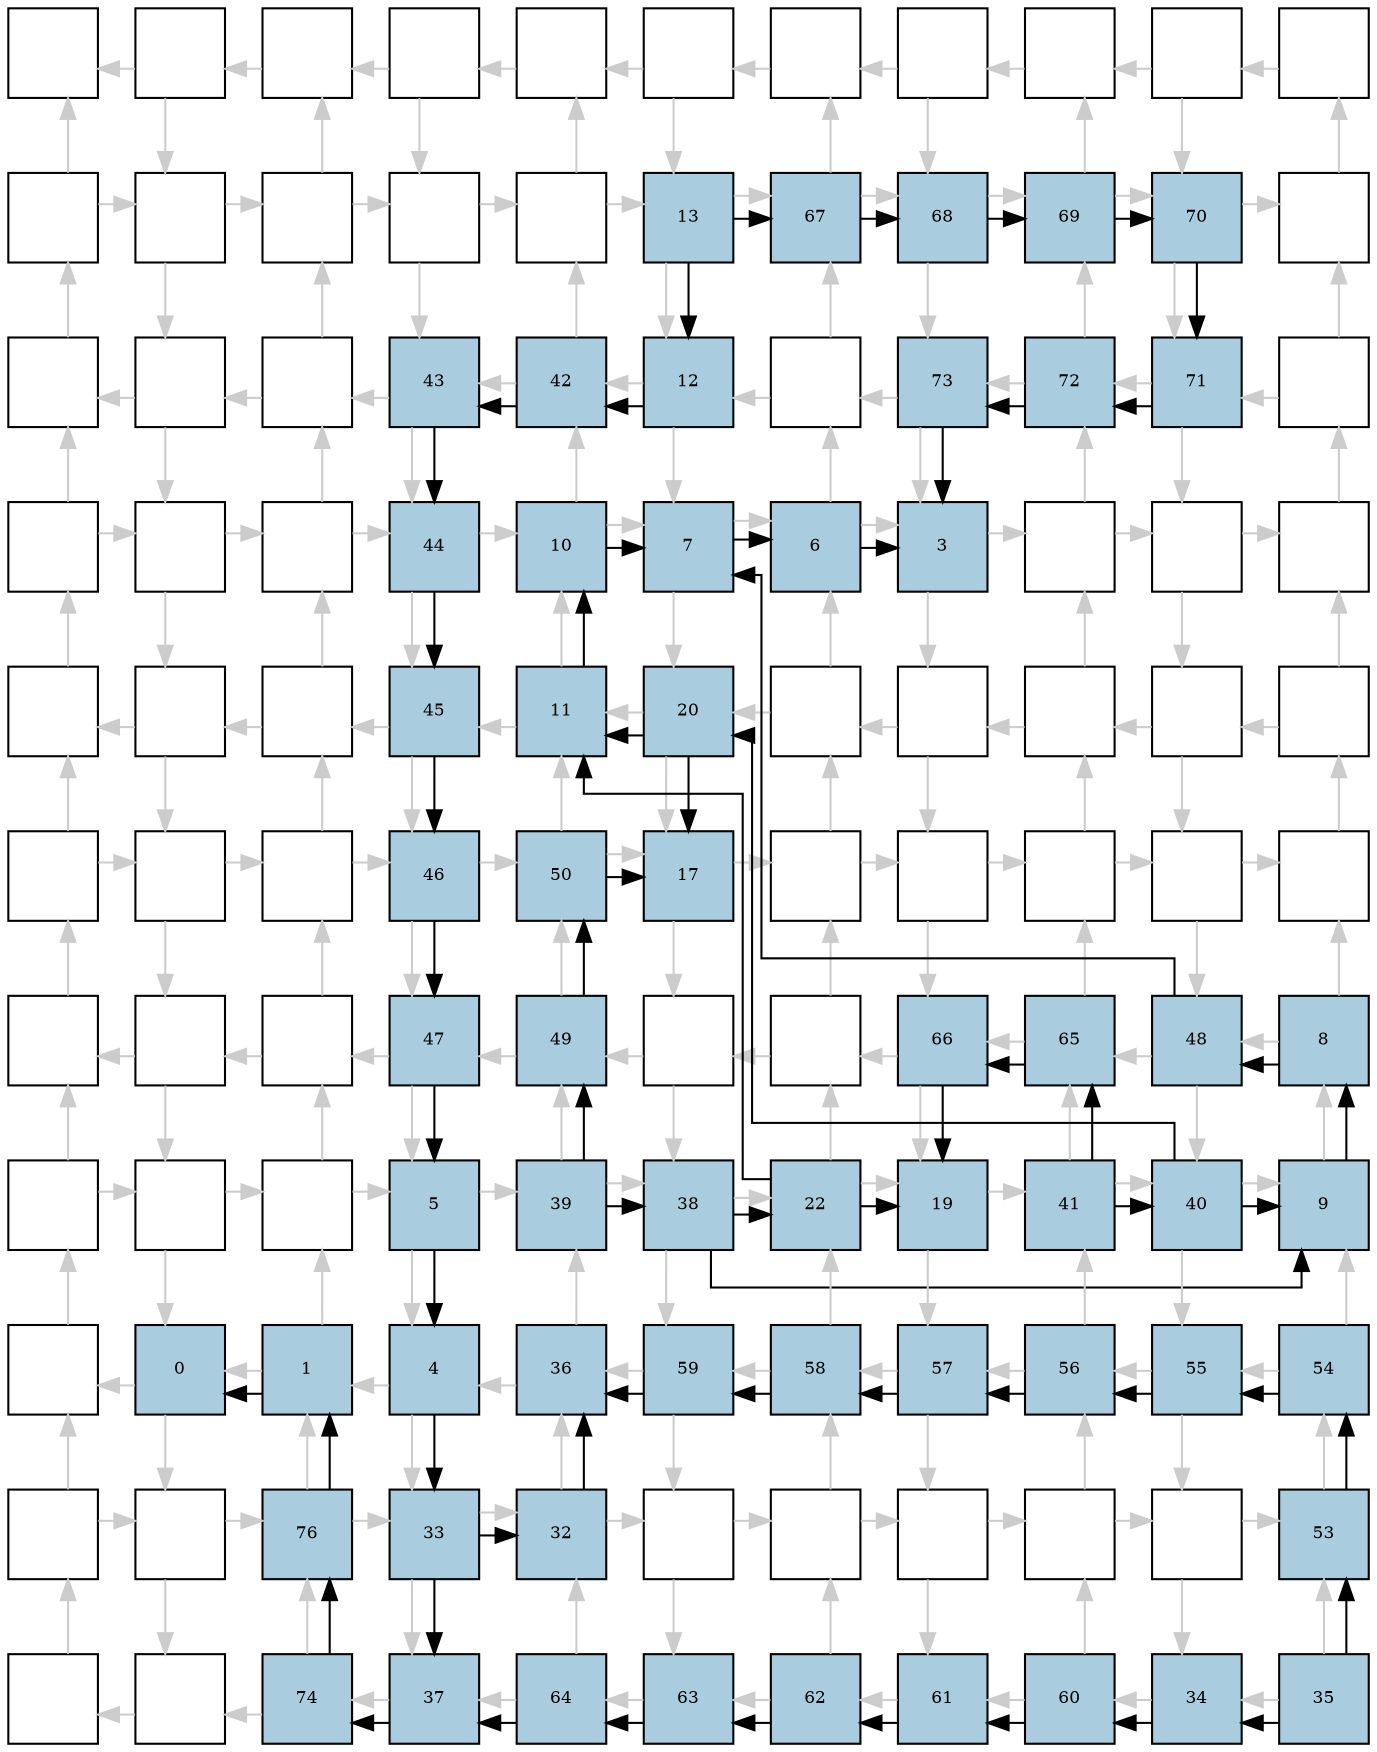 digraph layout{
rankdir=TB; 

splines=ortho; 

node [style=filled shape=square fixedsize=true width=0.6];
0[label="", fontsize=8, fillcolor="#ffffff"];
1[label="", fontsize=8, fillcolor="#ffffff"];
2[label="", fontsize=8, fillcolor="#ffffff"];
3[label="", fontsize=8, fillcolor="#ffffff"];
4[label="", fontsize=8, fillcolor="#ffffff"];
5[label="", fontsize=8, fillcolor="#ffffff"];
6[label="", fontsize=8, fillcolor="#ffffff"];
7[label="", fontsize=8, fillcolor="#ffffff"];
8[label="", fontsize=8, fillcolor="#ffffff"];
9[label="", fontsize=8, fillcolor="#ffffff"];
10[label="", fontsize=8, fillcolor="#ffffff"];
11[label="", fontsize=8, fillcolor="#ffffff"];
12[label="", fontsize=8, fillcolor="#ffffff"];
13[label="", fontsize=8, fillcolor="#ffffff"];
14[label="", fontsize=8, fillcolor="#ffffff"];
15[label="", fontsize=8, fillcolor="#ffffff"];
16[label="13", fontsize=8, fillcolor="#a9ccde"];
17[label="67", fontsize=8, fillcolor="#a9ccde"];
18[label="68", fontsize=8, fillcolor="#a9ccde"];
19[label="69", fontsize=8, fillcolor="#a9ccde"];
20[label="70", fontsize=8, fillcolor="#a9ccde"];
21[label="", fontsize=8, fillcolor="#ffffff"];
22[label="", fontsize=8, fillcolor="#ffffff"];
23[label="", fontsize=8, fillcolor="#ffffff"];
24[label="", fontsize=8, fillcolor="#ffffff"];
25[label="43", fontsize=8, fillcolor="#a9ccde"];
26[label="42", fontsize=8, fillcolor="#a9ccde"];
27[label="12", fontsize=8, fillcolor="#a9ccde"];
28[label="", fontsize=8, fillcolor="#ffffff"];
29[label="73", fontsize=8, fillcolor="#a9ccde"];
30[label="72", fontsize=8, fillcolor="#a9ccde"];
31[label="71", fontsize=8, fillcolor="#a9ccde"];
32[label="", fontsize=8, fillcolor="#ffffff"];
33[label="", fontsize=8, fillcolor="#ffffff"];
34[label="", fontsize=8, fillcolor="#ffffff"];
35[label="", fontsize=8, fillcolor="#ffffff"];
36[label="44", fontsize=8, fillcolor="#a9ccde"];
37[label="10", fontsize=8, fillcolor="#a9ccde"];
38[label="7", fontsize=8, fillcolor="#a9ccde"];
39[label="6", fontsize=8, fillcolor="#a9ccde"];
40[label="3", fontsize=8, fillcolor="#a9ccde"];
41[label="", fontsize=8, fillcolor="#ffffff"];
42[label="", fontsize=8, fillcolor="#ffffff"];
43[label="", fontsize=8, fillcolor="#ffffff"];
44[label="", fontsize=8, fillcolor="#ffffff"];
45[label="", fontsize=8, fillcolor="#ffffff"];
46[label="", fontsize=8, fillcolor="#ffffff"];
47[label="45", fontsize=8, fillcolor="#a9ccde"];
48[label="11", fontsize=8, fillcolor="#a9ccde"];
49[label="20", fontsize=8, fillcolor="#a9ccde"];
50[label="", fontsize=8, fillcolor="#ffffff"];
51[label="", fontsize=8, fillcolor="#ffffff"];
52[label="", fontsize=8, fillcolor="#ffffff"];
53[label="", fontsize=8, fillcolor="#ffffff"];
54[label="", fontsize=8, fillcolor="#ffffff"];
55[label="", fontsize=8, fillcolor="#ffffff"];
56[label="", fontsize=8, fillcolor="#ffffff"];
57[label="", fontsize=8, fillcolor="#ffffff"];
58[label="46", fontsize=8, fillcolor="#a9ccde"];
59[label="50", fontsize=8, fillcolor="#a9ccde"];
60[label="17", fontsize=8, fillcolor="#a9ccde"];
61[label="", fontsize=8, fillcolor="#ffffff"];
62[label="", fontsize=8, fillcolor="#ffffff"];
63[label="", fontsize=8, fillcolor="#ffffff"];
64[label="", fontsize=8, fillcolor="#ffffff"];
65[label="", fontsize=8, fillcolor="#ffffff"];
66[label="", fontsize=8, fillcolor="#ffffff"];
67[label="", fontsize=8, fillcolor="#ffffff"];
68[label="", fontsize=8, fillcolor="#ffffff"];
69[label="47", fontsize=8, fillcolor="#a9ccde"];
70[label="49", fontsize=8, fillcolor="#a9ccde"];
71[label="", fontsize=8, fillcolor="#ffffff"];
72[label="", fontsize=8, fillcolor="#ffffff"];
73[label="66", fontsize=8, fillcolor="#a9ccde"];
74[label="65", fontsize=8, fillcolor="#a9ccde"];
75[label="48", fontsize=8, fillcolor="#a9ccde"];
76[label="8", fontsize=8, fillcolor="#a9ccde"];
77[label="", fontsize=8, fillcolor="#ffffff"];
78[label="", fontsize=8, fillcolor="#ffffff"];
79[label="", fontsize=8, fillcolor="#ffffff"];
80[label="5", fontsize=8, fillcolor="#a9ccde"];
81[label="39", fontsize=8, fillcolor="#a9ccde"];
82[label="38", fontsize=8, fillcolor="#a9ccde"];
83[label="22", fontsize=8, fillcolor="#a9ccde"];
84[label="19", fontsize=8, fillcolor="#a9ccde"];
85[label="41", fontsize=8, fillcolor="#a9ccde"];
86[label="40", fontsize=8, fillcolor="#a9ccde"];
87[label="9", fontsize=8, fillcolor="#a9ccde"];
88[label="", fontsize=8, fillcolor="#ffffff"];
89[label="0", fontsize=8, fillcolor="#a9ccde"];
90[label="1", fontsize=8, fillcolor="#a9ccde"];
91[label="4", fontsize=8, fillcolor="#a9ccde"];
92[label="36", fontsize=8, fillcolor="#a9ccde"];
93[label="59", fontsize=8, fillcolor="#a9ccde"];
94[label="58", fontsize=8, fillcolor="#a9ccde"];
95[label="57", fontsize=8, fillcolor="#a9ccde"];
96[label="56", fontsize=8, fillcolor="#a9ccde"];
97[label="55", fontsize=8, fillcolor="#a9ccde"];
98[label="54", fontsize=8, fillcolor="#a9ccde"];
99[label="", fontsize=8, fillcolor="#ffffff"];
100[label="", fontsize=8, fillcolor="#ffffff"];
101[label="76", fontsize=8, fillcolor="#a9ccde"];
102[label="33", fontsize=8, fillcolor="#a9ccde"];
103[label="32", fontsize=8, fillcolor="#a9ccde"];
104[label="", fontsize=8, fillcolor="#ffffff"];
105[label="", fontsize=8, fillcolor="#ffffff"];
106[label="", fontsize=8, fillcolor="#ffffff"];
107[label="", fontsize=8, fillcolor="#ffffff"];
108[label="", fontsize=8, fillcolor="#ffffff"];
109[label="53", fontsize=8, fillcolor="#a9ccde"];
110[label="", fontsize=8, fillcolor="#ffffff"];
111[label="", fontsize=8, fillcolor="#ffffff"];
112[label="74", fontsize=8, fillcolor="#a9ccde"];
113[label="37", fontsize=8, fillcolor="#a9ccde"];
114[label="64", fontsize=8, fillcolor="#a9ccde"];
115[label="63", fontsize=8, fillcolor="#a9ccde"];
116[label="62", fontsize=8, fillcolor="#a9ccde"];
117[label="61", fontsize=8, fillcolor="#a9ccde"];
118[label="60", fontsize=8, fillcolor="#a9ccde"];
119[label="34", fontsize=8, fillcolor="#a9ccde"];
120[label="35", fontsize=8, fillcolor="#a9ccde"];
edge [constraint=false, style=vis];
1 -> 0 [color="#cccccc"];
1 -> 12 [color="#cccccc"];
2 -> 1 [color="#cccccc"];
3 -> 2 [color="#cccccc"];
3 -> 14 [color="#cccccc"];
4 -> 3 [color="#cccccc"];
5 -> 4 [color="#cccccc"];
5 -> 16 [color="#cccccc"];
6 -> 5 [color="#cccccc"];
7 -> 6 [color="#cccccc"];
7 -> 18 [color="#cccccc"];
8 -> 7 [color="#cccccc"];
9 -> 8 [color="#cccccc"];
9 -> 20 [color="#cccccc"];
10 -> 9 [color="#cccccc"];
11 -> 12 [color="#cccccc"];
11 -> 0 [color="#cccccc"];
12 -> 23 [color="#cccccc"];
12 -> 13 [color="#cccccc"];
13 -> 14 [color="#cccccc"];
13 -> 2 [color="#cccccc"];
14 -> 25 [color="#cccccc"];
14 -> 15 [color="#cccccc"];
15 -> 16 [color="#cccccc"];
15 -> 4 [color="#cccccc"];
16 -> 27 [color="#cccccc"];
16 -> 17 [color="#cccccc"];
17 -> 18 [color="#cccccc"];
17 -> 6 [color="#cccccc"];
18 -> 29 [color="#cccccc"];
18 -> 19 [color="#cccccc"];
19 -> 20 [color="#cccccc"];
19 -> 8 [color="#cccccc"];
20 -> 31 [color="#cccccc"];
20 -> 21 [color="#cccccc"];
21 -> 10 [color="#cccccc"];
22 -> 11 [color="#cccccc"];
23 -> 22 [color="#cccccc"];
23 -> 34 [color="#cccccc"];
24 -> 13 [color="#cccccc"];
24 -> 23 [color="#cccccc"];
25 -> 24 [color="#cccccc"];
25 -> 36 [color="#cccccc"];
26 -> 15 [color="#cccccc"];
26 -> 25 [color="#cccccc"];
27 -> 26 [color="#cccccc"];
27 -> 38 [color="#cccccc"];
28 -> 17 [color="#cccccc"];
28 -> 27 [color="#cccccc"];
29 -> 28 [color="#cccccc"];
29 -> 40 [color="#cccccc"];
30 -> 19 [color="#cccccc"];
30 -> 29 [color="#cccccc"];
31 -> 30 [color="#cccccc"];
31 -> 42 [color="#cccccc"];
32 -> 21 [color="#cccccc"];
32 -> 31 [color="#cccccc"];
33 -> 34 [color="#cccccc"];
33 -> 22 [color="#cccccc"];
34 -> 45 [color="#cccccc"];
34 -> 35 [color="#cccccc"];
35 -> 36 [color="#cccccc"];
35 -> 24 [color="#cccccc"];
36 -> 47 [color="#cccccc"];
36 -> 37 [color="#cccccc"];
37 -> 38 [color="#cccccc"];
37 -> 26 [color="#cccccc"];
38 -> 49 [color="#cccccc"];
38 -> 39 [color="#cccccc"];
39 -> 40 [color="#cccccc"];
39 -> 28 [color="#cccccc"];
40 -> 51 [color="#cccccc"];
40 -> 41 [color="#cccccc"];
41 -> 42 [color="#cccccc"];
41 -> 30 [color="#cccccc"];
42 -> 53 [color="#cccccc"];
42 -> 43 [color="#cccccc"];
43 -> 32 [color="#cccccc"];
44 -> 33 [color="#cccccc"];
45 -> 44 [color="#cccccc"];
45 -> 56 [color="#cccccc"];
46 -> 35 [color="#cccccc"];
46 -> 45 [color="#cccccc"];
47 -> 46 [color="#cccccc"];
47 -> 58 [color="#cccccc"];
48 -> 37 [color="#cccccc"];
48 -> 47 [color="#cccccc"];
49 -> 48 [color="#cccccc"];
49 -> 60 [color="#cccccc"];
50 -> 39 [color="#cccccc"];
50 -> 49 [color="#cccccc"];
51 -> 50 [color="#cccccc"];
51 -> 62 [color="#cccccc"];
52 -> 41 [color="#cccccc"];
52 -> 51 [color="#cccccc"];
53 -> 52 [color="#cccccc"];
53 -> 64 [color="#cccccc"];
54 -> 43 [color="#cccccc"];
54 -> 53 [color="#cccccc"];
55 -> 56 [color="#cccccc"];
55 -> 44 [color="#cccccc"];
56 -> 67 [color="#cccccc"];
56 -> 57 [color="#cccccc"];
57 -> 58 [color="#cccccc"];
57 -> 46 [color="#cccccc"];
58 -> 69 [color="#cccccc"];
58 -> 59 [color="#cccccc"];
59 -> 60 [color="#cccccc"];
59 -> 48 [color="#cccccc"];
60 -> 71 [color="#cccccc"];
60 -> 61 [color="#cccccc"];
61 -> 62 [color="#cccccc"];
61 -> 50 [color="#cccccc"];
62 -> 73 [color="#cccccc"];
62 -> 63 [color="#cccccc"];
63 -> 64 [color="#cccccc"];
63 -> 52 [color="#cccccc"];
64 -> 75 [color="#cccccc"];
64 -> 65 [color="#cccccc"];
65 -> 54 [color="#cccccc"];
66 -> 55 [color="#cccccc"];
67 -> 66 [color="#cccccc"];
67 -> 78 [color="#cccccc"];
68 -> 57 [color="#cccccc"];
68 -> 67 [color="#cccccc"];
69 -> 68 [color="#cccccc"];
69 -> 80 [color="#cccccc"];
70 -> 59 [color="#cccccc"];
70 -> 69 [color="#cccccc"];
71 -> 70 [color="#cccccc"];
71 -> 82 [color="#cccccc"];
72 -> 61 [color="#cccccc"];
72 -> 71 [color="#cccccc"];
73 -> 72 [color="#cccccc"];
73 -> 84 [color="#cccccc"];
74 -> 63 [color="#cccccc"];
74 -> 73 [color="#cccccc"];
75 -> 74 [color="#cccccc"];
75 -> 86 [color="#cccccc"];
76 -> 65 [color="#cccccc"];
76 -> 75 [color="#cccccc"];
77 -> 78 [color="#cccccc"];
77 -> 66 [color="#cccccc"];
78 -> 89 [color="#cccccc"];
78 -> 79 [color="#cccccc"];
79 -> 80 [color="#cccccc"];
79 -> 68 [color="#cccccc"];
80 -> 91 [color="#cccccc"];
80 -> 81 [color="#cccccc"];
81 -> 82 [color="#cccccc"];
81 -> 70 [color="#cccccc"];
82 -> 93 [color="#cccccc"];
82 -> 83 [color="#cccccc"];
83 -> 84 [color="#cccccc"];
83 -> 72 [color="#cccccc"];
84 -> 95 [color="#cccccc"];
84 -> 85 [color="#cccccc"];
85 -> 86 [color="#cccccc"];
85 -> 74 [color="#cccccc"];
86 -> 97 [color="#cccccc"];
86 -> 87 [color="#cccccc"];
87 -> 76 [color="#cccccc"];
88 -> 77 [color="#cccccc"];
89 -> 88 [color="#cccccc"];
89 -> 100 [color="#cccccc"];
90 -> 79 [color="#cccccc"];
90 -> 89 [color="#cccccc"];
91 -> 90 [color="#cccccc"];
91 -> 102 [color="#cccccc"];
92 -> 81 [color="#cccccc"];
92 -> 91 [color="#cccccc"];
93 -> 92 [color="#cccccc"];
93 -> 104 [color="#cccccc"];
94 -> 83 [color="#cccccc"];
94 -> 93 [color="#cccccc"];
95 -> 94 [color="#cccccc"];
95 -> 106 [color="#cccccc"];
96 -> 85 [color="#cccccc"];
96 -> 95 [color="#cccccc"];
97 -> 96 [color="#cccccc"];
97 -> 108 [color="#cccccc"];
98 -> 87 [color="#cccccc"];
98 -> 97 [color="#cccccc"];
99 -> 100 [color="#cccccc"];
99 -> 88 [color="#cccccc"];
100 -> 111 [color="#cccccc"];
100 -> 101 [color="#cccccc"];
101 -> 102 [color="#cccccc"];
101 -> 90 [color="#cccccc"];
102 -> 113 [color="#cccccc"];
102 -> 103 [color="#cccccc"];
103 -> 104 [color="#cccccc"];
103 -> 92 [color="#cccccc"];
104 -> 115 [color="#cccccc"];
104 -> 105 [color="#cccccc"];
105 -> 106 [color="#cccccc"];
105 -> 94 [color="#cccccc"];
106 -> 117 [color="#cccccc"];
106 -> 107 [color="#cccccc"];
107 -> 108 [color="#cccccc"];
107 -> 96 [color="#cccccc"];
108 -> 119 [color="#cccccc"];
108 -> 109 [color="#cccccc"];
109 -> 98 [color="#cccccc"];
110 -> 99 [color="#cccccc"];
111 -> 110 [color="#cccccc"];
112 -> 101 [color="#cccccc"];
112 -> 111 [color="#cccccc"];
113 -> 112 [color="#cccccc"];
114 -> 103 [color="#cccccc"];
114 -> 113 [color="#cccccc"];
115 -> 114 [color="#cccccc"];
116 -> 105 [color="#cccccc"];
116 -> 115 [color="#cccccc"];
117 -> 116 [color="#cccccc"];
118 -> 107 [color="#cccccc"];
118 -> 117 [color="#cccccc"];
119 -> 118 [color="#cccccc"];
120 -> 109 [color="#cccccc"];
120 -> 119 [color="#cccccc"];
27 -> 26;
26 -> 25;
25 -> 36;
36 -> 47;
47 -> 58;
58 -> 69;
69 -> 80;
49 -> 48;
83 -> 48;
76 -> 75;
75 -> 38;
37 -> 38;
120 -> 119;
102 -> 103;
91 -> 102;
86 -> 49;
48 -> 37;
81 -> 70;
70 -> 59;
59 -> 60;
49 -> 60;
82 -> 87;
86 -> 87;
81 -> 82;
82 -> 83;
38 -> 39;
103 -> 92;
120 -> 109;
109 -> 98;
98 -> 97;
97 -> 96;
96 -> 95;
95 -> 94;
94 -> 93;
93 -> 92;
119 -> 118;
118 -> 117;
117 -> 116;
116 -> 115;
115 -> 114;
114 -> 113;
102 -> 113;
87 -> 76;
85 -> 74;
74 -> 73;
73 -> 84;
83 -> 84;
85 -> 86;
16 -> 27;
16 -> 17;
17 -> 18;
18 -> 19;
19 -> 20;
20 -> 31;
31 -> 30;
30 -> 29;
29 -> 40;
39 -> 40;
113 -> 112;
112 -> 101;
101 -> 90;
80 -> 91;
90 -> 89;
edge [constraint=true, style=invis];
0 -> 11 -> 22 -> 33 -> 44 -> 55 -> 66 -> 77 -> 88 -> 99 -> 110;
1 -> 12 -> 23 -> 34 -> 45 -> 56 -> 67 -> 78 -> 89 -> 100 -> 111;
2 -> 13 -> 24 -> 35 -> 46 -> 57 -> 68 -> 79 -> 90 -> 101 -> 112;
3 -> 14 -> 25 -> 36 -> 47 -> 58 -> 69 -> 80 -> 91 -> 102 -> 113;
4 -> 15 -> 26 -> 37 -> 48 -> 59 -> 70 -> 81 -> 92 -> 103 -> 114;
5 -> 16 -> 27 -> 38 -> 49 -> 60 -> 71 -> 82 -> 93 -> 104 -> 115;
6 -> 17 -> 28 -> 39 -> 50 -> 61 -> 72 -> 83 -> 94 -> 105 -> 116;
7 -> 18 -> 29 -> 40 -> 51 -> 62 -> 73 -> 84 -> 95 -> 106 -> 117;
8 -> 19 -> 30 -> 41 -> 52 -> 63 -> 74 -> 85 -> 96 -> 107 -> 118;
9 -> 20 -> 31 -> 42 -> 53 -> 64 -> 75 -> 86 -> 97 -> 108 -> 119;
10 -> 21 -> 32 -> 43 -> 54 -> 65 -> 76 -> 87 -> 98 -> 109 -> 120;
rank = same { 0 -> 1 -> 2 -> 3 -> 4 -> 5 -> 6 -> 7 -> 8 -> 9 -> 10;};
rank = same { 11 -> 12 -> 13 -> 14 -> 15 -> 16 -> 17 -> 18 -> 19 -> 20 -> 21;};
rank = same { 22 -> 23 -> 24 -> 25 -> 26 -> 27 -> 28 -> 29 -> 30 -> 31 -> 32;};
rank = same { 33 -> 34 -> 35 -> 36 -> 37 -> 38 -> 39 -> 40 -> 41 -> 42 -> 43;};
rank = same { 44 -> 45 -> 46 -> 47 -> 48 -> 49 -> 50 -> 51 -> 52 -> 53 -> 54;};
rank = same { 55 -> 56 -> 57 -> 58 -> 59 -> 60 -> 61 -> 62 -> 63 -> 64 -> 65;};
rank = same { 66 -> 67 -> 68 -> 69 -> 70 -> 71 -> 72 -> 73 -> 74 -> 75 -> 76;};
rank = same { 77 -> 78 -> 79 -> 80 -> 81 -> 82 -> 83 -> 84 -> 85 -> 86 -> 87;};
rank = same { 88 -> 89 -> 90 -> 91 -> 92 -> 93 -> 94 -> 95 -> 96 -> 97 -> 98;};
rank = same { 99 -> 100 -> 101 -> 102 -> 103 -> 104 -> 105 -> 106 -> 107 -> 108 -> 109;};
rank = same { 110 -> 111 -> 112 -> 113 -> 114 -> 115 -> 116 -> 117 -> 118 -> 119 -> 120;};
}
